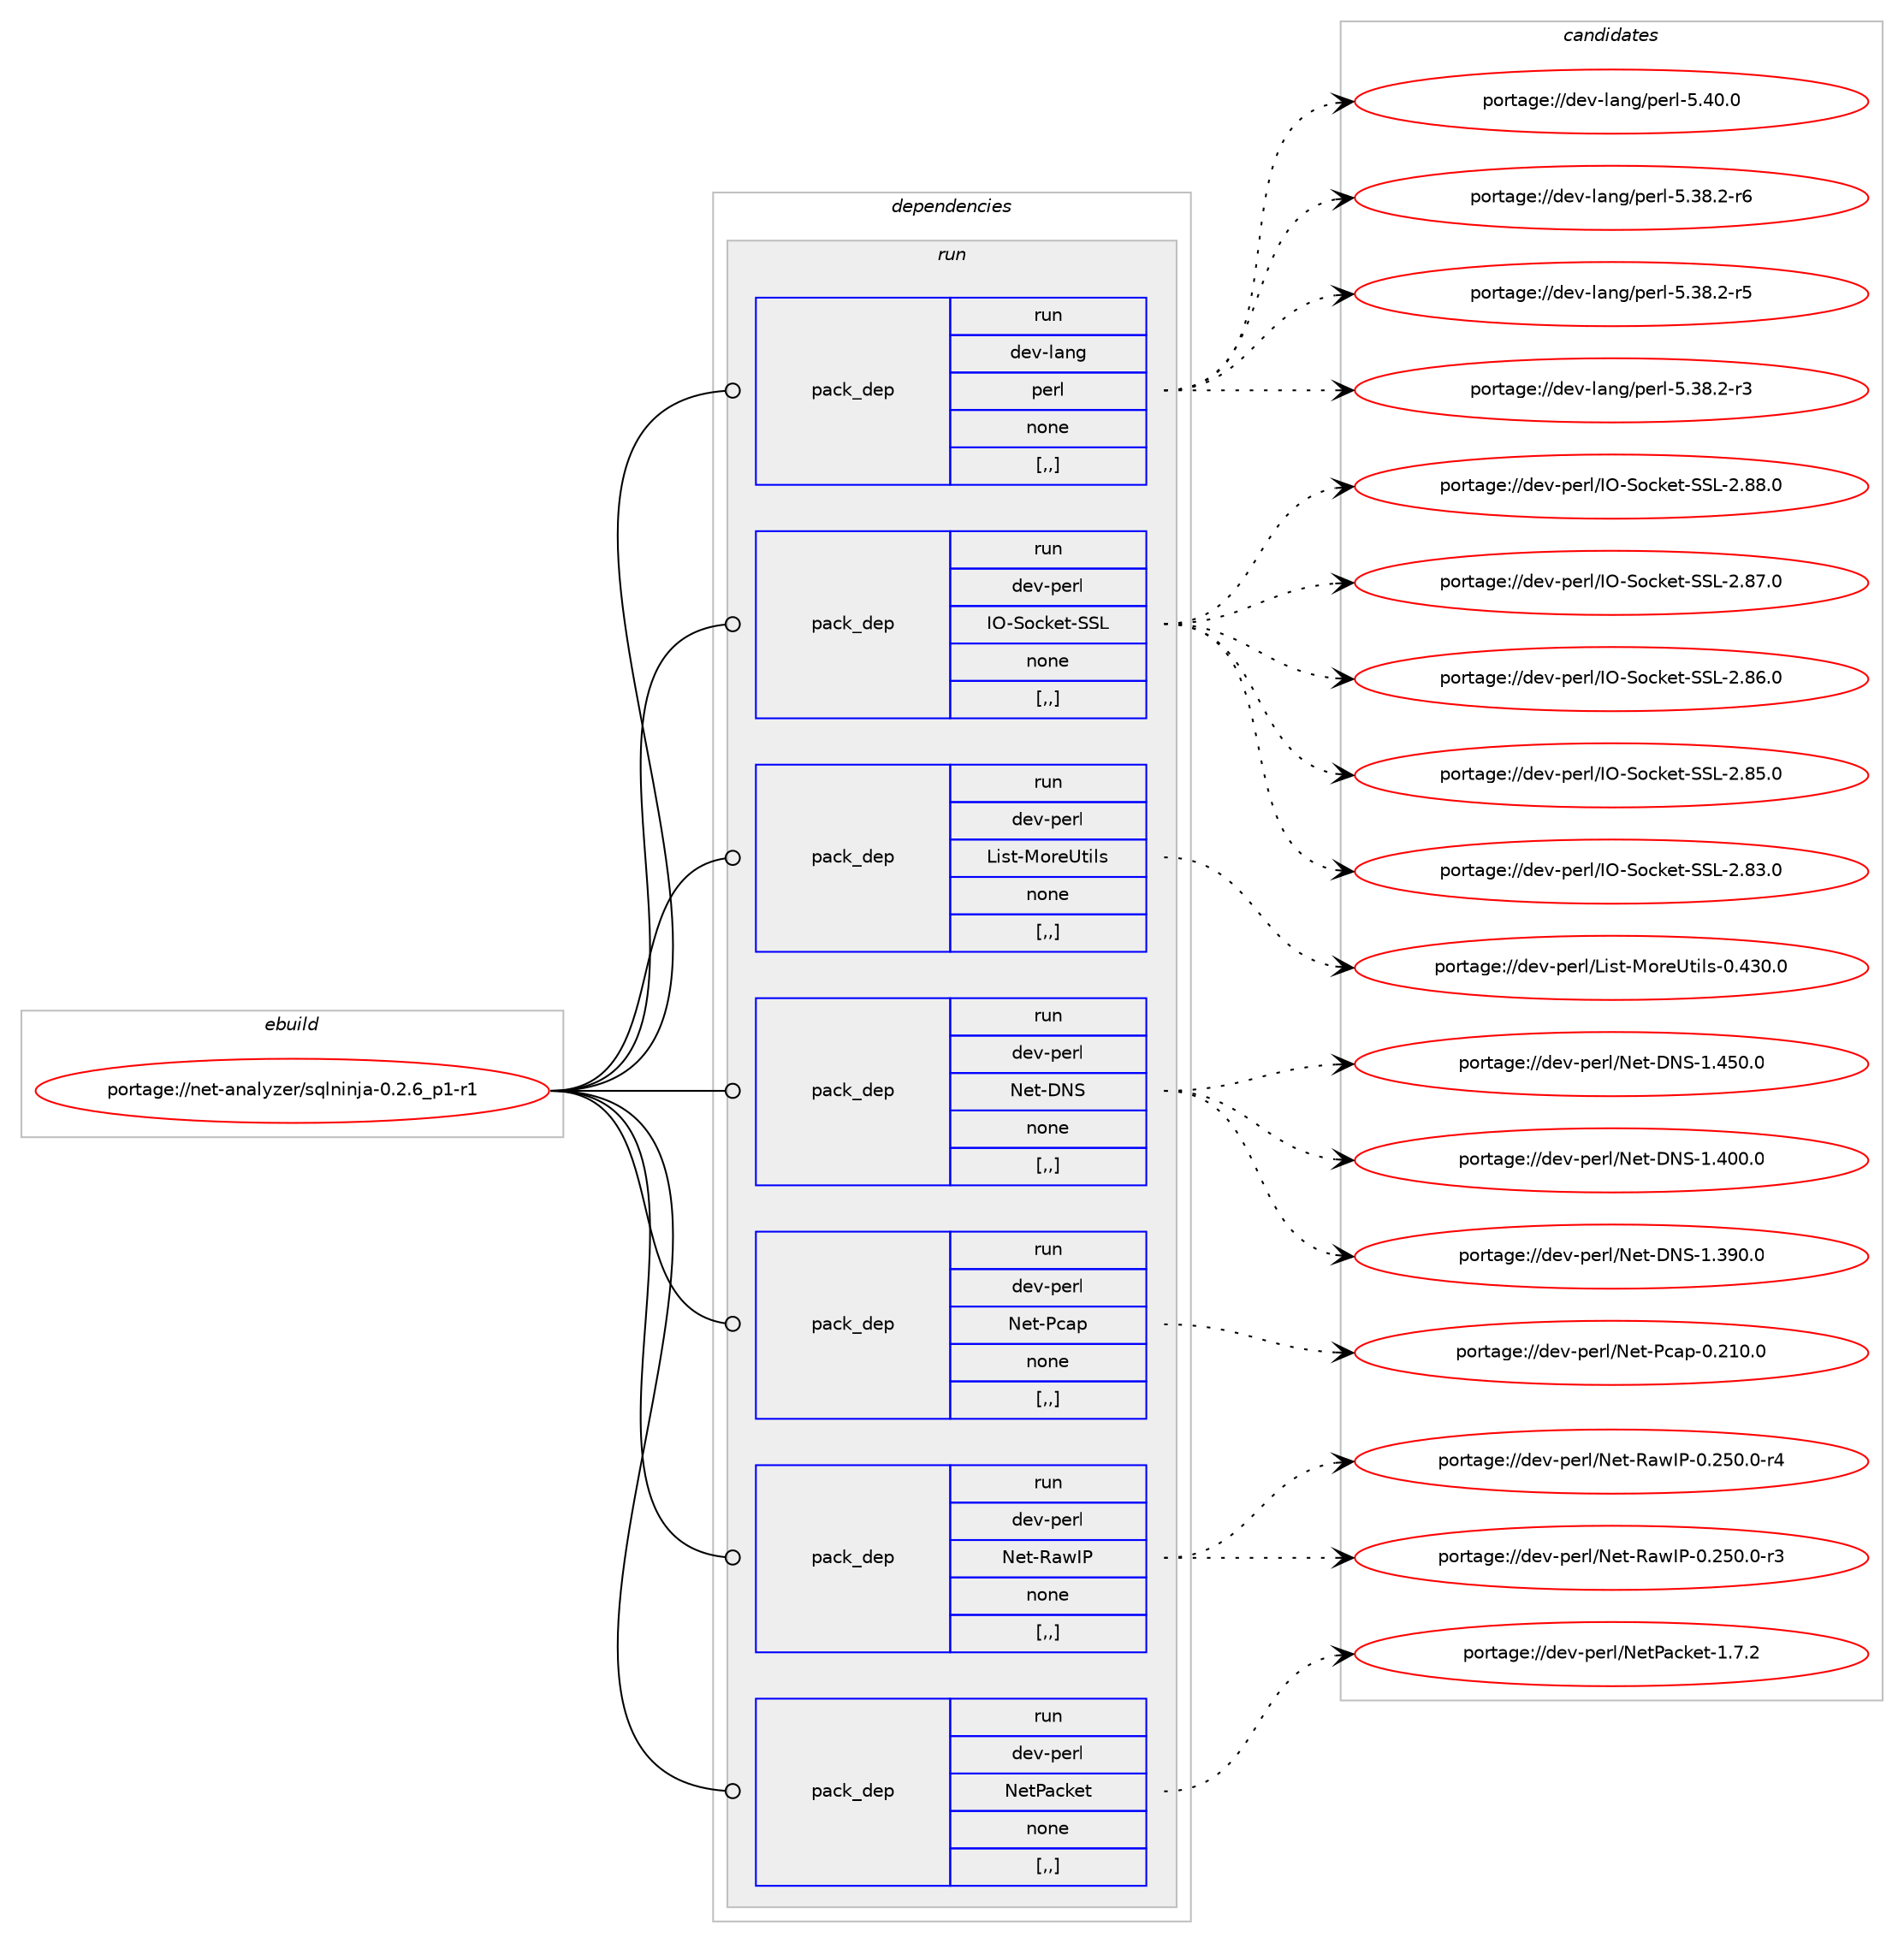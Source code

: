 digraph prolog {

# *************
# Graph options
# *************

newrank=true;
concentrate=true;
compound=true;
graph [rankdir=LR,fontname=Helvetica,fontsize=10,ranksep=1.5];#, ranksep=2.5, nodesep=0.2];
edge  [arrowhead=vee];
node  [fontname=Helvetica,fontsize=10];

# **********
# The ebuild
# **********

subgraph cluster_leftcol {
color=gray;
label=<<i>ebuild</i>>;
id [label="portage://net-analyzer/sqlninja-0.2.6_p1-r1", color=red, width=4, href="../net-analyzer/sqlninja-0.2.6_p1-r1.svg"];
}

# ****************
# The dependencies
# ****************

subgraph cluster_midcol {
color=gray;
label=<<i>dependencies</i>>;
subgraph cluster_compile {
fillcolor="#eeeeee";
style=filled;
label=<<i>compile</i>>;
}
subgraph cluster_compileandrun {
fillcolor="#eeeeee";
style=filled;
label=<<i>compile and run</i>>;
}
subgraph cluster_run {
fillcolor="#eeeeee";
style=filled;
label=<<i>run</i>>;
subgraph pack250755 {
dependency341295 [label=<<TABLE BORDER="0" CELLBORDER="1" CELLSPACING="0" CELLPADDING="4" WIDTH="220"><TR><TD ROWSPAN="6" CELLPADDING="30">pack_dep</TD></TR><TR><TD WIDTH="110">run</TD></TR><TR><TD>dev-lang</TD></TR><TR><TD>perl</TD></TR><TR><TD>none</TD></TR><TR><TD>[,,]</TD></TR></TABLE>>, shape=none, color=blue];
}
id:e -> dependency341295:w [weight=20,style="solid",arrowhead="odot"];
subgraph pack250756 {
dependency341296 [label=<<TABLE BORDER="0" CELLBORDER="1" CELLSPACING="0" CELLPADDING="4" WIDTH="220"><TR><TD ROWSPAN="6" CELLPADDING="30">pack_dep</TD></TR><TR><TD WIDTH="110">run</TD></TR><TR><TD>dev-perl</TD></TR><TR><TD>IO-Socket-SSL</TD></TR><TR><TD>none</TD></TR><TR><TD>[,,]</TD></TR></TABLE>>, shape=none, color=blue];
}
id:e -> dependency341296:w [weight=20,style="solid",arrowhead="odot"];
subgraph pack250757 {
dependency341297 [label=<<TABLE BORDER="0" CELLBORDER="1" CELLSPACING="0" CELLPADDING="4" WIDTH="220"><TR><TD ROWSPAN="6" CELLPADDING="30">pack_dep</TD></TR><TR><TD WIDTH="110">run</TD></TR><TR><TD>dev-perl</TD></TR><TR><TD>List-MoreUtils</TD></TR><TR><TD>none</TD></TR><TR><TD>[,,]</TD></TR></TABLE>>, shape=none, color=blue];
}
id:e -> dependency341297:w [weight=20,style="solid",arrowhead="odot"];
subgraph pack250758 {
dependency341298 [label=<<TABLE BORDER="0" CELLBORDER="1" CELLSPACING="0" CELLPADDING="4" WIDTH="220"><TR><TD ROWSPAN="6" CELLPADDING="30">pack_dep</TD></TR><TR><TD WIDTH="110">run</TD></TR><TR><TD>dev-perl</TD></TR><TR><TD>Net-DNS</TD></TR><TR><TD>none</TD></TR><TR><TD>[,,]</TD></TR></TABLE>>, shape=none, color=blue];
}
id:e -> dependency341298:w [weight=20,style="solid",arrowhead="odot"];
subgraph pack250759 {
dependency341299 [label=<<TABLE BORDER="0" CELLBORDER="1" CELLSPACING="0" CELLPADDING="4" WIDTH="220"><TR><TD ROWSPAN="6" CELLPADDING="30">pack_dep</TD></TR><TR><TD WIDTH="110">run</TD></TR><TR><TD>dev-perl</TD></TR><TR><TD>Net-Pcap</TD></TR><TR><TD>none</TD></TR><TR><TD>[,,]</TD></TR></TABLE>>, shape=none, color=blue];
}
id:e -> dependency341299:w [weight=20,style="solid",arrowhead="odot"];
subgraph pack250760 {
dependency341300 [label=<<TABLE BORDER="0" CELLBORDER="1" CELLSPACING="0" CELLPADDING="4" WIDTH="220"><TR><TD ROWSPAN="6" CELLPADDING="30">pack_dep</TD></TR><TR><TD WIDTH="110">run</TD></TR><TR><TD>dev-perl</TD></TR><TR><TD>Net-RawIP</TD></TR><TR><TD>none</TD></TR><TR><TD>[,,]</TD></TR></TABLE>>, shape=none, color=blue];
}
id:e -> dependency341300:w [weight=20,style="solid",arrowhead="odot"];
subgraph pack250761 {
dependency341301 [label=<<TABLE BORDER="0" CELLBORDER="1" CELLSPACING="0" CELLPADDING="4" WIDTH="220"><TR><TD ROWSPAN="6" CELLPADDING="30">pack_dep</TD></TR><TR><TD WIDTH="110">run</TD></TR><TR><TD>dev-perl</TD></TR><TR><TD>NetPacket</TD></TR><TR><TD>none</TD></TR><TR><TD>[,,]</TD></TR></TABLE>>, shape=none, color=blue];
}
id:e -> dependency341301:w [weight=20,style="solid",arrowhead="odot"];
}
}

# **************
# The candidates
# **************

subgraph cluster_choices {
rank=same;
color=gray;
label=<<i>candidates</i>>;

subgraph choice250755 {
color=black;
nodesep=1;
choice10010111845108971101034711210111410845534652484648 [label="portage://dev-lang/perl-5.40.0", color=red, width=4,href="../dev-lang/perl-5.40.0.svg"];
choice100101118451089711010347112101114108455346515646504511454 [label="portage://dev-lang/perl-5.38.2-r6", color=red, width=4,href="../dev-lang/perl-5.38.2-r6.svg"];
choice100101118451089711010347112101114108455346515646504511453 [label="portage://dev-lang/perl-5.38.2-r5", color=red, width=4,href="../dev-lang/perl-5.38.2-r5.svg"];
choice100101118451089711010347112101114108455346515646504511451 [label="portage://dev-lang/perl-5.38.2-r3", color=red, width=4,href="../dev-lang/perl-5.38.2-r3.svg"];
dependency341295:e -> choice10010111845108971101034711210111410845534652484648:w [style=dotted,weight="100"];
dependency341295:e -> choice100101118451089711010347112101114108455346515646504511454:w [style=dotted,weight="100"];
dependency341295:e -> choice100101118451089711010347112101114108455346515646504511453:w [style=dotted,weight="100"];
dependency341295:e -> choice100101118451089711010347112101114108455346515646504511451:w [style=dotted,weight="100"];
}
subgraph choice250756 {
color=black;
nodesep=1;
choice100101118451121011141084773794583111991071011164583837645504656564648 [label="portage://dev-perl/IO-Socket-SSL-2.88.0", color=red, width=4,href="../dev-perl/IO-Socket-SSL-2.88.0.svg"];
choice100101118451121011141084773794583111991071011164583837645504656554648 [label="portage://dev-perl/IO-Socket-SSL-2.87.0", color=red, width=4,href="../dev-perl/IO-Socket-SSL-2.87.0.svg"];
choice100101118451121011141084773794583111991071011164583837645504656544648 [label="portage://dev-perl/IO-Socket-SSL-2.86.0", color=red, width=4,href="../dev-perl/IO-Socket-SSL-2.86.0.svg"];
choice100101118451121011141084773794583111991071011164583837645504656534648 [label="portage://dev-perl/IO-Socket-SSL-2.85.0", color=red, width=4,href="../dev-perl/IO-Socket-SSL-2.85.0.svg"];
choice100101118451121011141084773794583111991071011164583837645504656514648 [label="portage://dev-perl/IO-Socket-SSL-2.83.0", color=red, width=4,href="../dev-perl/IO-Socket-SSL-2.83.0.svg"];
dependency341296:e -> choice100101118451121011141084773794583111991071011164583837645504656564648:w [style=dotted,weight="100"];
dependency341296:e -> choice100101118451121011141084773794583111991071011164583837645504656554648:w [style=dotted,weight="100"];
dependency341296:e -> choice100101118451121011141084773794583111991071011164583837645504656544648:w [style=dotted,weight="100"];
dependency341296:e -> choice100101118451121011141084773794583111991071011164583837645504656534648:w [style=dotted,weight="100"];
dependency341296:e -> choice100101118451121011141084773794583111991071011164583837645504656514648:w [style=dotted,weight="100"];
}
subgraph choice250757 {
color=black;
nodesep=1;
choice1001011184511210111410847761051151164577111114101851161051081154548465251484648 [label="portage://dev-perl/List-MoreUtils-0.430.0", color=red, width=4,href="../dev-perl/List-MoreUtils-0.430.0.svg"];
dependency341297:e -> choice1001011184511210111410847761051151164577111114101851161051081154548465251484648:w [style=dotted,weight="100"];
}
subgraph choice250758 {
color=black;
nodesep=1;
choice100101118451121011141084778101116456878834549465253484648 [label="portage://dev-perl/Net-DNS-1.450.0", color=red, width=4,href="../dev-perl/Net-DNS-1.450.0.svg"];
choice100101118451121011141084778101116456878834549465248484648 [label="portage://dev-perl/Net-DNS-1.400.0", color=red, width=4,href="../dev-perl/Net-DNS-1.400.0.svg"];
choice100101118451121011141084778101116456878834549465157484648 [label="portage://dev-perl/Net-DNS-1.390.0", color=red, width=4,href="../dev-perl/Net-DNS-1.390.0.svg"];
dependency341298:e -> choice100101118451121011141084778101116456878834549465253484648:w [style=dotted,weight="100"];
dependency341298:e -> choice100101118451121011141084778101116456878834549465248484648:w [style=dotted,weight="100"];
dependency341298:e -> choice100101118451121011141084778101116456878834549465157484648:w [style=dotted,weight="100"];
}
subgraph choice250759 {
color=black;
nodesep=1;
choice100101118451121011141084778101116458099971124548465049484648 [label="portage://dev-perl/Net-Pcap-0.210.0", color=red, width=4,href="../dev-perl/Net-Pcap-0.210.0.svg"];
dependency341299:e -> choice100101118451121011141084778101116458099971124548465049484648:w [style=dotted,weight="100"];
}
subgraph choice250760 {
color=black;
nodesep=1;
choice100101118451121011141084778101116458297119738045484650534846484511452 [label="portage://dev-perl/Net-RawIP-0.250.0-r4", color=red, width=4,href="../dev-perl/Net-RawIP-0.250.0-r4.svg"];
choice100101118451121011141084778101116458297119738045484650534846484511451 [label="portage://dev-perl/Net-RawIP-0.250.0-r3", color=red, width=4,href="../dev-perl/Net-RawIP-0.250.0-r3.svg"];
dependency341300:e -> choice100101118451121011141084778101116458297119738045484650534846484511452:w [style=dotted,weight="100"];
dependency341300:e -> choice100101118451121011141084778101116458297119738045484650534846484511451:w [style=dotted,weight="100"];
}
subgraph choice250761 {
color=black;
nodesep=1;
choice100101118451121011141084778101116809799107101116454946554650 [label="portage://dev-perl/NetPacket-1.7.2", color=red, width=4,href="../dev-perl/NetPacket-1.7.2.svg"];
dependency341301:e -> choice100101118451121011141084778101116809799107101116454946554650:w [style=dotted,weight="100"];
}
}

}
